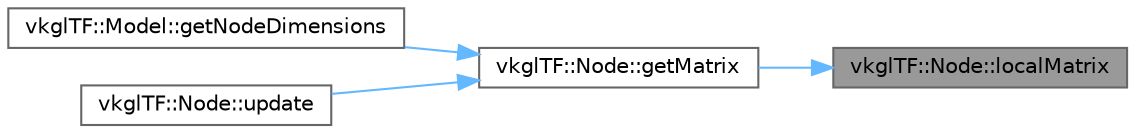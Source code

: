 digraph "vkglTF::Node::localMatrix"
{
 // LATEX_PDF_SIZE
  bgcolor="transparent";
  edge [fontname=Helvetica,fontsize=10,labelfontname=Helvetica,labelfontsize=10];
  node [fontname=Helvetica,fontsize=10,shape=box,height=0.2,width=0.4];
  rankdir="RL";
  Node1 [id="Node000001",label="vkglTF::Node::localMatrix",height=0.2,width=0.4,color="gray40", fillcolor="grey60", style="filled", fontcolor="black",tooltip=" "];
  Node1 -> Node2 [id="edge1_Node000001_Node000002",dir="back",color="steelblue1",style="solid",tooltip=" "];
  Node2 [id="Node000002",label="vkglTF::Node::getMatrix",height=0.2,width=0.4,color="grey40", fillcolor="white", style="filled",URL="$structvkgl_t_f_1_1_node.html#af4657d06d4556620f9d86b5e49df5b36",tooltip=" "];
  Node2 -> Node3 [id="edge2_Node000002_Node000003",dir="back",color="steelblue1",style="solid",tooltip=" "];
  Node3 [id="Node000003",label="vkglTF::Model::getNodeDimensions",height=0.2,width=0.4,color="grey40", fillcolor="white", style="filled",URL="$classvkgl_t_f_1_1_model.html#aa95beb567674bb1fea913ac80e5df19c",tooltip=" "];
  Node2 -> Node4 [id="edge3_Node000002_Node000004",dir="back",color="steelblue1",style="solid",tooltip=" "];
  Node4 [id="Node000004",label="vkglTF::Node::update",height=0.2,width=0.4,color="grey40", fillcolor="white", style="filled",URL="$structvkgl_t_f_1_1_node.html#a897db957a3199a23cff18b49e57505cc",tooltip=" "];
}
